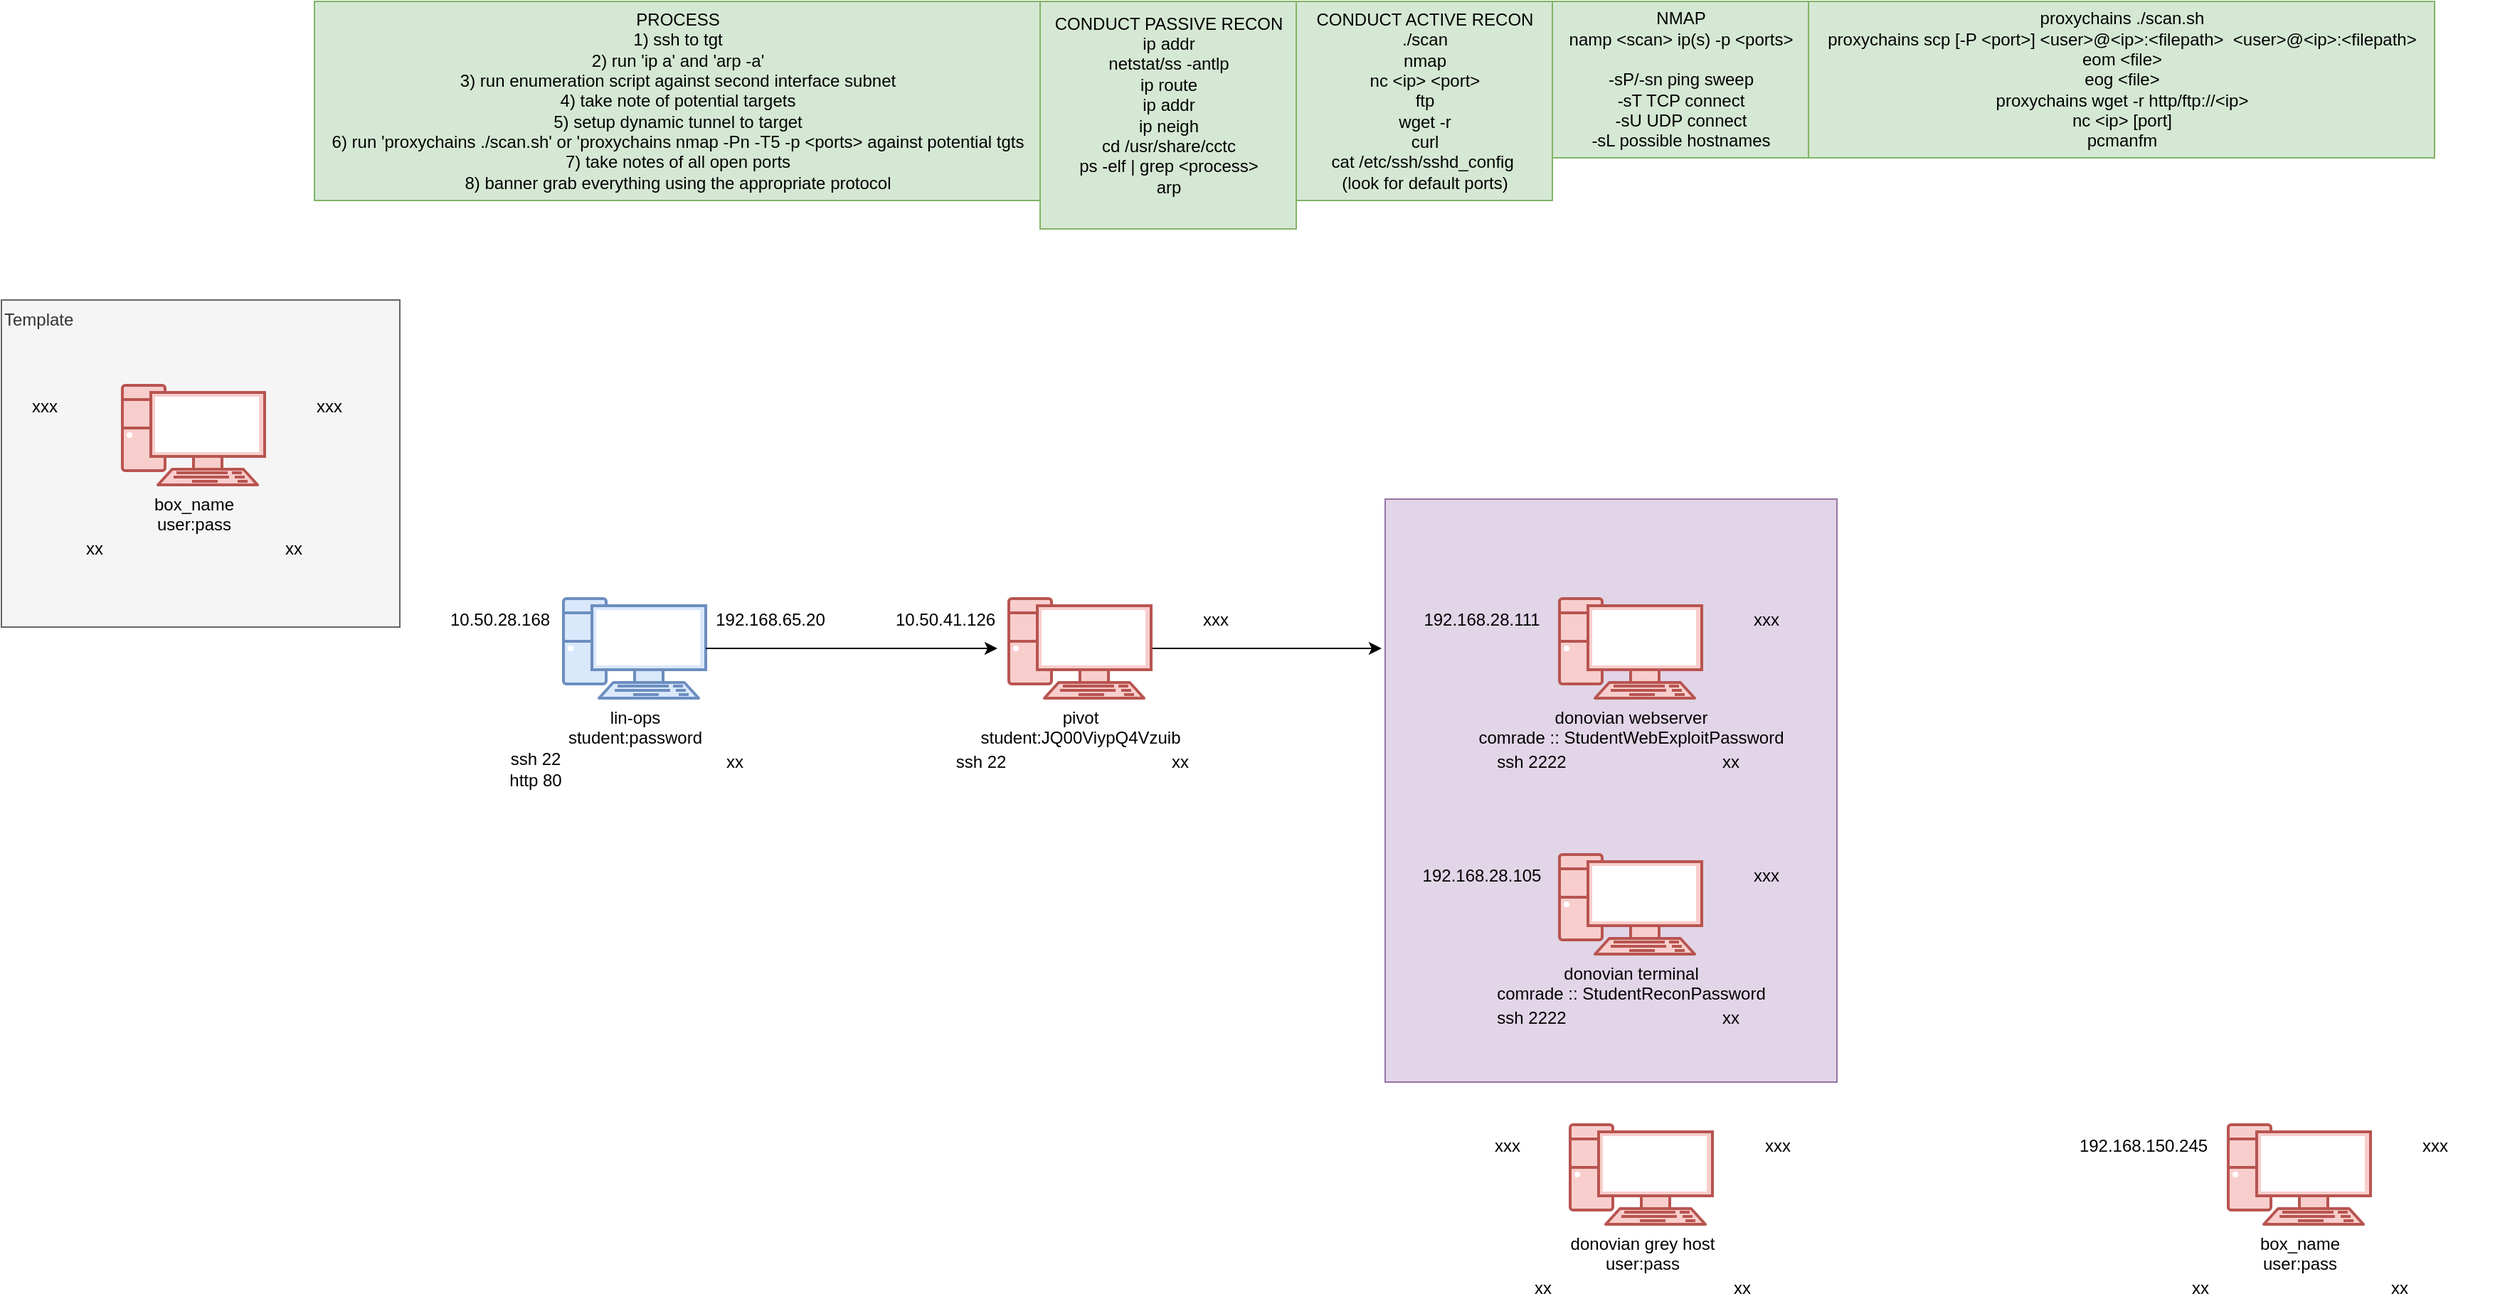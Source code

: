 <mxfile version="24.6.4" type="github">
  <diagram name="Page-1" id="VAzoH1neroOfFK-yLbb0">
    <mxGraphModel dx="2284" dy="1920" grid="1" gridSize="10" guides="1" tooltips="1" connect="1" arrows="1" fold="1" page="1" pageScale="1" pageWidth="850" pageHeight="1100" math="0" shadow="0">
      <root>
        <mxCell id="0" />
        <mxCell id="1" parent="0" />
        <mxCell id="eyd0NGNvjN7dqUFxBNF8-30" value="" style="whiteSpace=wrap;html=1;fillColor=#e1d5e7;strokeColor=#9673a6;" vertex="1" parent="1">
          <mxGeometry x="612.5" y="140" width="317.5" height="410" as="geometry" />
        </mxCell>
        <mxCell id="xVPMfvStoHBgOn6tB0-w-1" value="Template" style="whiteSpace=wrap;html=1;verticalAlign=top;align=left;fillColor=#f5f5f5;fontColor=#333333;strokeColor=#666666;" parent="1" vertex="1">
          <mxGeometry x="-360" width="280" height="230" as="geometry" />
        </mxCell>
        <mxCell id="sldUWmz9j1VIk2YLgOAo-1" value="" style="group" parent="1" vertex="1" connectable="0">
          <mxGeometry x="-310" y="40" width="225" height="150" as="geometry" />
        </mxCell>
        <mxCell id="sldUWmz9j1VIk2YLgOAo-2" value="" style="group" parent="sldUWmz9j1VIk2YLgOAo-1" vertex="1" connectable="0">
          <mxGeometry y="20" width="225" height="130" as="geometry" />
        </mxCell>
        <mxCell id="sldUWmz9j1VIk2YLgOAo-3" value="box_name&lt;div&gt;user:pass&lt;/div&gt;" style="verticalAlign=top;verticalLabelPosition=bottom;labelPosition=center;align=center;html=1;outlineConnect=0;fillColor=#f8cecc;strokeColor=#b85450;gradientDirection=north;strokeWidth=2;shape=mxgraph.networks.pc;" parent="sldUWmz9j1VIk2YLgOAo-2" vertex="1">
          <mxGeometry x="35" width="100" height="70" as="geometry" />
        </mxCell>
        <mxCell id="sldUWmz9j1VIk2YLgOAo-4" value="xx" style="text;html=1;align=center;verticalAlign=middle;resizable=0;points=[];autosize=1;strokeColor=none;fillColor=none;" parent="sldUWmz9j1VIk2YLgOAo-2" vertex="1">
          <mxGeometry x="-5" y="100" width="40" height="30" as="geometry" />
        </mxCell>
        <mxCell id="sldUWmz9j1VIk2YLgOAo-5" value="xxx" style="text;html=1;align=center;verticalAlign=middle;resizable=0;points=[];autosize=1;strokeColor=none;fillColor=none;" parent="sldUWmz9j1VIk2YLgOAo-2" vertex="1">
          <mxGeometry x="160" width="40" height="30" as="geometry" />
        </mxCell>
        <mxCell id="sldUWmz9j1VIk2YLgOAo-20" value="xx" style="text;html=1;align=center;verticalAlign=middle;resizable=0;points=[];autosize=1;strokeColor=none;fillColor=none;" parent="sldUWmz9j1VIk2YLgOAo-2" vertex="1">
          <mxGeometry x="135" y="100" width="40" height="30" as="geometry" />
        </mxCell>
        <mxCell id="sldUWmz9j1VIk2YLgOAo-21" value="" style="group" parent="1" vertex="1" connectable="0">
          <mxGeometry y="190" width="230" height="155" as="geometry" />
        </mxCell>
        <mxCell id="sldUWmz9j1VIk2YLgOAo-22" value="" style="group" parent="sldUWmz9j1VIk2YLgOAo-21" vertex="1" connectable="0">
          <mxGeometry y="20" width="230" height="135" as="geometry" />
        </mxCell>
        <mxCell id="sldUWmz9j1VIk2YLgOAo-23" value="lin-ops&lt;div&gt;student:password&lt;/div&gt;" style="verticalAlign=top;verticalLabelPosition=bottom;labelPosition=center;align=center;html=1;outlineConnect=0;fillColor=#dae8fc;strokeColor=#6c8ebf;gradientDirection=north;strokeWidth=2;shape=mxgraph.networks.pc;" parent="sldUWmz9j1VIk2YLgOAo-22" vertex="1">
          <mxGeometry x="35" width="100" height="70" as="geometry" />
        </mxCell>
        <mxCell id="sldUWmz9j1VIk2YLgOAo-24" value="ssh 22&lt;div&gt;http 80&lt;/div&gt;" style="text;html=1;align=center;verticalAlign=middle;resizable=0;points=[];autosize=1;strokeColor=none;fillColor=none;" parent="sldUWmz9j1VIk2YLgOAo-22" vertex="1">
          <mxGeometry x="-15" y="100" width="60" height="40" as="geometry" />
        </mxCell>
        <mxCell id="sldUWmz9j1VIk2YLgOAo-25" value="192.168.65.20" style="text;html=1;align=center;verticalAlign=middle;resizable=0;points=[];autosize=1;strokeColor=none;fillColor=none;" parent="sldUWmz9j1VIk2YLgOAo-22" vertex="1">
          <mxGeometry x="130" width="100" height="30" as="geometry" />
        </mxCell>
        <mxCell id="sldUWmz9j1VIk2YLgOAo-26" value="10.50.28.168" style="text;html=1;align=center;verticalAlign=middle;resizable=0;points=[];autosize=1;strokeColor=none;fillColor=none;" parent="sldUWmz9j1VIk2YLgOAo-22" vertex="1">
          <mxGeometry x="-55" width="90" height="30" as="geometry" />
        </mxCell>
        <mxCell id="sldUWmz9j1VIk2YLgOAo-27" value="xx" style="text;html=1;align=center;verticalAlign=middle;resizable=0;points=[];autosize=1;strokeColor=none;fillColor=none;" parent="sldUWmz9j1VIk2YLgOAo-22" vertex="1">
          <mxGeometry x="135" y="100" width="40" height="30" as="geometry" />
        </mxCell>
        <mxCell id="sldUWmz9j1VIk2YLgOAo-28" value="" style="group" parent="1" vertex="1" connectable="0">
          <mxGeometry x="313" y="190" width="225" height="150" as="geometry" />
        </mxCell>
        <mxCell id="sldUWmz9j1VIk2YLgOAo-29" value="" style="group" parent="sldUWmz9j1VIk2YLgOAo-28" vertex="1" connectable="0">
          <mxGeometry y="20" width="225" height="130" as="geometry" />
        </mxCell>
        <mxCell id="eyd0NGNvjN7dqUFxBNF8-34" style="edgeStyle=orthogonalEdgeStyle;rounded=0;orthogonalLoop=1;jettySize=auto;html=1;exitX=1;exitY=0.5;exitDx=0;exitDy=0;exitPerimeter=0;" edge="1" parent="sldUWmz9j1VIk2YLgOAo-29" source="sldUWmz9j1VIk2YLgOAo-30">
          <mxGeometry relative="1" as="geometry">
            <mxPoint x="297" y="35" as="targetPoint" />
          </mxGeometry>
        </mxCell>
        <mxCell id="sldUWmz9j1VIk2YLgOAo-30" value="&lt;div&gt;pivot&lt;/div&gt;&lt;div&gt;student:JQ00ViypQ4Vzuib&lt;/div&gt;" style="verticalAlign=top;verticalLabelPosition=bottom;labelPosition=center;align=center;html=1;outlineConnect=0;fillColor=#f8cecc;strokeColor=#b85450;gradientDirection=north;strokeWidth=2;shape=mxgraph.networks.pc;" parent="sldUWmz9j1VIk2YLgOAo-29" vertex="1">
          <mxGeometry x="35" width="100" height="70" as="geometry" />
        </mxCell>
        <mxCell id="sldUWmz9j1VIk2YLgOAo-31" value="ssh 22" style="text;html=1;align=center;verticalAlign=middle;resizable=0;points=[];autosize=1;strokeColor=none;fillColor=none;" parent="sldUWmz9j1VIk2YLgOAo-29" vertex="1">
          <mxGeometry x="-15" y="100" width="60" height="30" as="geometry" />
        </mxCell>
        <mxCell id="sldUWmz9j1VIk2YLgOAo-32" value="xxx" style="text;html=1;align=center;verticalAlign=middle;resizable=0;points=[];autosize=1;strokeColor=none;fillColor=none;" parent="sldUWmz9j1VIk2YLgOAo-29" vertex="1">
          <mxGeometry x="160" width="40" height="30" as="geometry" />
        </mxCell>
        <mxCell id="sldUWmz9j1VIk2YLgOAo-33" value="10.50.41.126" style="text;html=1;align=center;verticalAlign=middle;resizable=0;points=[];autosize=1;strokeColor=none;fillColor=none;" parent="sldUWmz9j1VIk2YLgOAo-29" vertex="1">
          <mxGeometry x="-55" width="90" height="30" as="geometry" />
        </mxCell>
        <mxCell id="sldUWmz9j1VIk2YLgOAo-34" value="xx" style="text;html=1;align=center;verticalAlign=middle;resizable=0;points=[];autosize=1;strokeColor=none;fillColor=none;" parent="sldUWmz9j1VIk2YLgOAo-29" vertex="1">
          <mxGeometry x="135" y="100" width="40" height="30" as="geometry" />
        </mxCell>
        <mxCell id="sldUWmz9j1VIk2YLgOAo-37" style="edgeStyle=orthogonalEdgeStyle;rounded=0;orthogonalLoop=1;jettySize=auto;html=1;exitX=1;exitY=0.5;exitDx=0;exitDy=0;exitPerimeter=0;" parent="1" source="sldUWmz9j1VIk2YLgOAo-23" edge="1">
          <mxGeometry relative="1" as="geometry">
            <mxPoint x="340" y="245" as="targetPoint" />
          </mxGeometry>
        </mxCell>
        <mxCell id="scS4vU-XQMT1hmCbZy8Z-1" value="CONDUCT PASSIVE RECON&lt;div&gt;ip addr&lt;/div&gt;&lt;div&gt;netstat/ss -antlp&lt;/div&gt;&lt;div&gt;ip route&lt;/div&gt;&lt;div&gt;ip addr&lt;/div&gt;&lt;div&gt;ip neigh&lt;/div&gt;&lt;div&gt;cd /usr/share/cctc&lt;/div&gt;&lt;div&gt;ps -elf | grep &amp;lt;process&amp;gt;&lt;/div&gt;&lt;div&gt;arp&lt;/div&gt;&lt;div&gt;&lt;br&gt;&lt;/div&gt;" style="text;html=1;align=center;verticalAlign=middle;resizable=0;points=[];autosize=1;strokeColor=#82b366;fillColor=#d5e8d4;" parent="1" vertex="1">
          <mxGeometry x="370" y="-210" width="180" height="160" as="geometry" />
        </mxCell>
        <mxCell id="scS4vU-XQMT1hmCbZy8Z-2" value="&lt;div&gt;CONDUCT ACTIVE RECON&lt;/div&gt;&lt;div&gt;./scan&lt;/div&gt;&lt;div&gt;nmap&lt;/div&gt;&lt;div&gt;nc &amp;lt;ip&amp;gt; &amp;lt;port&amp;gt;&lt;/div&gt;&lt;div&gt;ftp&lt;/div&gt;&lt;div&gt;wget -r&lt;/div&gt;&lt;div&gt;curl&lt;/div&gt;&lt;div&gt;cat /etc/ssh/sshd_config&amp;nbsp;&lt;/div&gt;&lt;div&gt;(look for default ports)&lt;/div&gt;" style="text;html=1;align=center;verticalAlign=middle;resizable=0;points=[];autosize=1;strokeColor=#82b366;fillColor=#d5e8d4;" parent="1" vertex="1">
          <mxGeometry x="550" y="-210" width="180" height="140" as="geometry" />
        </mxCell>
        <mxCell id="scS4vU-XQMT1hmCbZy8Z-3" value="proxychains ./scan.sh&lt;div&gt;proxychains scp [-P &amp;lt;port&amp;gt;] &amp;lt;user&amp;gt;@&amp;lt;ip&amp;gt;:&amp;lt;filepath&amp;gt;&amp;nbsp; &amp;lt;user&amp;gt;@&amp;lt;ip&amp;gt;:&amp;lt;filepath&amp;gt;&lt;/div&gt;&lt;div&gt;eom &amp;lt;file&amp;gt;&lt;/div&gt;&lt;div&gt;eog &amp;lt;file&amp;gt;&lt;/div&gt;&lt;div&gt;proxychains wget -r http/ftp://&amp;lt;ip&amp;gt;&lt;/div&gt;&lt;div&gt;nc &amp;lt;ip&amp;gt; [port]&lt;/div&gt;&lt;div&gt;pcmanfm&lt;/div&gt;" style="text;html=1;align=center;verticalAlign=middle;resizable=0;points=[];autosize=1;strokeColor=#82b366;fillColor=#d5e8d4;" parent="1" vertex="1">
          <mxGeometry x="910" y="-210" width="440" height="110" as="geometry" />
        </mxCell>
        <mxCell id="scS4vU-XQMT1hmCbZy8Z-4" value="&lt;div&gt;NMAP&lt;/div&gt;&lt;div&gt;namp &amp;lt;scan&amp;gt; ip(s) -p &amp;lt;ports&amp;gt;&lt;/div&gt;&lt;div&gt;&lt;br&gt;&lt;/div&gt;&lt;div&gt;&lt;span style=&quot;background-color: initial;&quot;&gt;-sP/-sn ping sweep&lt;/span&gt;&lt;br&gt;&lt;/div&gt;&lt;div&gt;-sT TCP connect&lt;/div&gt;&lt;div&gt;-sU UDP connect&lt;/div&gt;&lt;div&gt;-sL possible hostnames&lt;br&gt;&lt;/div&gt;" style="text;html=1;align=center;verticalAlign=middle;resizable=0;points=[];autosize=1;strokeColor=#82b366;fillColor=#d5e8d4;" parent="1" vertex="1">
          <mxGeometry x="730" y="-210" width="180" height="110" as="geometry" />
        </mxCell>
        <mxCell id="scS4vU-XQMT1hmCbZy8Z-5" value="&lt;div&gt;PROCESS&lt;/div&gt;&lt;div&gt;1) ssh to tgt&lt;/div&gt;&lt;div&gt;2) run &#39;ip a&#39; and &#39;arp -a&#39;&lt;/div&gt;&lt;div&gt;3) run enumeration script against second interface subnet&lt;/div&gt;&lt;div&gt;4) take note of potential targets&lt;/div&gt;&lt;div&gt;5) setup dynamic tunnel to target&lt;/div&gt;&lt;div&gt;6) run &#39;proxychains ./scan.sh&#39; or &#39;proxychains nmap -Pn -T5 -p &amp;lt;ports&amp;gt; against potential tgts&lt;/div&gt;&lt;div&gt;7) take notes of all open ports&lt;/div&gt;&lt;div&gt;8) banner grab everything using the appropriate protocol&lt;/div&gt;" style="text;html=1;align=center;verticalAlign=middle;resizable=0;points=[];autosize=1;strokeColor=#82b366;fillColor=#d5e8d4;" parent="1" vertex="1">
          <mxGeometry x="-140" y="-210" width="510" height="140" as="geometry" />
        </mxCell>
        <mxCell id="eyd0NGNvjN7dqUFxBNF8-15" value="" style="group" vertex="1" connectable="0" parent="1">
          <mxGeometry x="707.5" y="560" width="225" height="150" as="geometry" />
        </mxCell>
        <mxCell id="eyd0NGNvjN7dqUFxBNF8-16" value="" style="group" vertex="1" connectable="0" parent="eyd0NGNvjN7dqUFxBNF8-15">
          <mxGeometry y="20" width="225" height="130" as="geometry" />
        </mxCell>
        <mxCell id="eyd0NGNvjN7dqUFxBNF8-17" value="&lt;div&gt;donovian grey host&lt;/div&gt;&lt;div&gt;user:pass&lt;/div&gt;" style="verticalAlign=top;verticalLabelPosition=bottom;labelPosition=center;align=center;html=1;outlineConnect=0;fillColor=#f8cecc;strokeColor=#b85450;gradientDirection=north;strokeWidth=2;shape=mxgraph.networks.pc;" vertex="1" parent="eyd0NGNvjN7dqUFxBNF8-16">
          <mxGeometry x="35" width="100" height="70" as="geometry" />
        </mxCell>
        <mxCell id="eyd0NGNvjN7dqUFxBNF8-18" value="xx" style="text;html=1;align=center;verticalAlign=middle;resizable=0;points=[];autosize=1;strokeColor=none;fillColor=none;" vertex="1" parent="eyd0NGNvjN7dqUFxBNF8-16">
          <mxGeometry x="-5" y="100" width="40" height="30" as="geometry" />
        </mxCell>
        <mxCell id="eyd0NGNvjN7dqUFxBNF8-19" value="xxx" style="text;html=1;align=center;verticalAlign=middle;resizable=0;points=[];autosize=1;strokeColor=none;fillColor=none;" vertex="1" parent="eyd0NGNvjN7dqUFxBNF8-16">
          <mxGeometry x="160" width="40" height="30" as="geometry" />
        </mxCell>
        <mxCell id="eyd0NGNvjN7dqUFxBNF8-20" value="xxx" style="text;html=1;align=center;verticalAlign=middle;resizable=0;points=[];autosize=1;strokeColor=none;fillColor=none;" vertex="1" parent="eyd0NGNvjN7dqUFxBNF8-16">
          <mxGeometry x="-30" width="40" height="30" as="geometry" />
        </mxCell>
        <mxCell id="eyd0NGNvjN7dqUFxBNF8-21" value="xx" style="text;html=1;align=center;verticalAlign=middle;resizable=0;points=[];autosize=1;strokeColor=none;fillColor=none;" vertex="1" parent="eyd0NGNvjN7dqUFxBNF8-16">
          <mxGeometry x="135" y="100" width="40" height="30" as="geometry" />
        </mxCell>
        <mxCell id="sldUWmz9j1VIk2YLgOAo-6" value="xxx" style="text;html=1;align=center;verticalAlign=middle;resizable=0;points=[];autosize=1;strokeColor=none;fillColor=none;" parent="1" vertex="1">
          <mxGeometry x="-350" y="60" width="40" height="30" as="geometry" />
        </mxCell>
        <mxCell id="eyd0NGNvjN7dqUFxBNF8-31" value="" style="group" vertex="1" connectable="0" parent="1">
          <mxGeometry x="1090" y="560" width="305" height="150" as="geometry" />
        </mxCell>
        <mxCell id="eyd0NGNvjN7dqUFxBNF8-22" value="" style="group" vertex="1" connectable="0" parent="eyd0NGNvjN7dqUFxBNF8-31">
          <mxGeometry x="80" width="225" height="150" as="geometry" />
        </mxCell>
        <mxCell id="eyd0NGNvjN7dqUFxBNF8-23" value="" style="group" vertex="1" connectable="0" parent="eyd0NGNvjN7dqUFxBNF8-22">
          <mxGeometry y="20" width="225" height="130" as="geometry" />
        </mxCell>
        <mxCell id="eyd0NGNvjN7dqUFxBNF8-24" value="box_name&lt;div&gt;user:pass&lt;/div&gt;" style="verticalAlign=top;verticalLabelPosition=bottom;labelPosition=center;align=center;html=1;outlineConnect=0;fillColor=#f8cecc;strokeColor=#b85450;gradientDirection=north;strokeWidth=2;shape=mxgraph.networks.pc;" vertex="1" parent="eyd0NGNvjN7dqUFxBNF8-23">
          <mxGeometry x="35" width="100" height="70" as="geometry" />
        </mxCell>
        <mxCell id="eyd0NGNvjN7dqUFxBNF8-25" value="xx" style="text;html=1;align=center;verticalAlign=middle;resizable=0;points=[];autosize=1;strokeColor=none;fillColor=none;" vertex="1" parent="eyd0NGNvjN7dqUFxBNF8-23">
          <mxGeometry x="-5" y="100" width="40" height="30" as="geometry" />
        </mxCell>
        <mxCell id="eyd0NGNvjN7dqUFxBNF8-26" value="xxx" style="text;html=1;align=center;verticalAlign=middle;resizable=0;points=[];autosize=1;strokeColor=none;fillColor=none;" vertex="1" parent="eyd0NGNvjN7dqUFxBNF8-23">
          <mxGeometry x="160" width="40" height="30" as="geometry" />
        </mxCell>
        <mxCell id="eyd0NGNvjN7dqUFxBNF8-28" value="xx" style="text;html=1;align=center;verticalAlign=middle;resizable=0;points=[];autosize=1;strokeColor=none;fillColor=none;" vertex="1" parent="eyd0NGNvjN7dqUFxBNF8-23">
          <mxGeometry x="135" y="100" width="40" height="30" as="geometry" />
        </mxCell>
        <mxCell id="eyd0NGNvjN7dqUFxBNF8-27" value="192.168.150.245" style="text;html=1;align=center;verticalAlign=middle;resizable=0;points=[];autosize=1;strokeColor=none;fillColor=none;" vertex="1" parent="eyd0NGNvjN7dqUFxBNF8-31">
          <mxGeometry y="20" width="110" height="30" as="geometry" />
        </mxCell>
        <mxCell id="eyd0NGNvjN7dqUFxBNF8-32" value="" style="group" vertex="1" connectable="0" parent="1">
          <mxGeometry x="625" y="370" width="300" height="150" as="geometry" />
        </mxCell>
        <mxCell id="eyd0NGNvjN7dqUFxBNF8-8" value="" style="group" vertex="1" connectable="0" parent="eyd0NGNvjN7dqUFxBNF8-32">
          <mxGeometry x="75" width="225" height="150" as="geometry" />
        </mxCell>
        <mxCell id="eyd0NGNvjN7dqUFxBNF8-9" value="" style="group" vertex="1" connectable="0" parent="eyd0NGNvjN7dqUFxBNF8-8">
          <mxGeometry y="20" width="225" height="130" as="geometry" />
        </mxCell>
        <mxCell id="eyd0NGNvjN7dqUFxBNF8-10" value="&lt;span style=&quot;background-color: initial;&quot;&gt;donovian terminal&lt;/span&gt;&lt;div&gt;comrade :: StudentReconPassword&lt;br&gt;&lt;/div&gt;" style="verticalAlign=top;verticalLabelPosition=bottom;labelPosition=center;align=center;html=1;outlineConnect=0;fillColor=#f8cecc;strokeColor=#b85450;gradientDirection=north;strokeWidth=2;shape=mxgraph.networks.pc;" vertex="1" parent="eyd0NGNvjN7dqUFxBNF8-9">
          <mxGeometry x="35" width="100" height="70" as="geometry" />
        </mxCell>
        <mxCell id="eyd0NGNvjN7dqUFxBNF8-11" value="ssh 2222" style="text;html=1;align=center;verticalAlign=middle;resizable=0;points=[];autosize=1;strokeColor=none;fillColor=none;" vertex="1" parent="eyd0NGNvjN7dqUFxBNF8-9">
          <mxGeometry x="-20" y="100" width="70" height="30" as="geometry" />
        </mxCell>
        <mxCell id="eyd0NGNvjN7dqUFxBNF8-12" value="xxx" style="text;html=1;align=center;verticalAlign=middle;resizable=0;points=[];autosize=1;strokeColor=none;fillColor=none;" vertex="1" parent="eyd0NGNvjN7dqUFxBNF8-9">
          <mxGeometry x="160" width="40" height="30" as="geometry" />
        </mxCell>
        <mxCell id="eyd0NGNvjN7dqUFxBNF8-14" value="xx" style="text;html=1;align=center;verticalAlign=middle;resizable=0;points=[];autosize=1;strokeColor=none;fillColor=none;" vertex="1" parent="eyd0NGNvjN7dqUFxBNF8-9">
          <mxGeometry x="135" y="100" width="40" height="30" as="geometry" />
        </mxCell>
        <mxCell id="eyd0NGNvjN7dqUFxBNF8-13" value="192.168.28.105" style="text;html=1;align=center;verticalAlign=middle;resizable=0;points=[];autosize=1;strokeColor=none;fillColor=none;" vertex="1" parent="eyd0NGNvjN7dqUFxBNF8-32">
          <mxGeometry y="20" width="110" height="30" as="geometry" />
        </mxCell>
        <mxCell id="eyd0NGNvjN7dqUFxBNF8-33" value="" style="group" vertex="1" connectable="0" parent="1">
          <mxGeometry x="625" y="190" width="300" height="150" as="geometry" />
        </mxCell>
        <mxCell id="eyd0NGNvjN7dqUFxBNF8-1" value="" style="group" vertex="1" connectable="0" parent="eyd0NGNvjN7dqUFxBNF8-33">
          <mxGeometry x="75" width="225" height="150" as="geometry" />
        </mxCell>
        <mxCell id="eyd0NGNvjN7dqUFxBNF8-2" value="" style="group" vertex="1" connectable="0" parent="eyd0NGNvjN7dqUFxBNF8-1">
          <mxGeometry y="20" width="225" height="130" as="geometry" />
        </mxCell>
        <mxCell id="eyd0NGNvjN7dqUFxBNF8-3" value="donovian webserver&lt;div&gt;comrade :: StudentWebExploitPassword&lt;/div&gt;" style="verticalAlign=top;verticalLabelPosition=bottom;labelPosition=center;align=center;html=1;outlineConnect=0;fillColor=#f8cecc;strokeColor=#b85450;gradientDirection=north;strokeWidth=2;shape=mxgraph.networks.pc;" vertex="1" parent="eyd0NGNvjN7dqUFxBNF8-2">
          <mxGeometry x="35" width="100" height="70" as="geometry" />
        </mxCell>
        <mxCell id="eyd0NGNvjN7dqUFxBNF8-4" value="ssh 2222" style="text;html=1;align=center;verticalAlign=middle;resizable=0;points=[];autosize=1;strokeColor=none;fillColor=none;" vertex="1" parent="eyd0NGNvjN7dqUFxBNF8-2">
          <mxGeometry x="-20" y="100" width="70" height="30" as="geometry" />
        </mxCell>
        <mxCell id="eyd0NGNvjN7dqUFxBNF8-5" value="xxx" style="text;html=1;align=center;verticalAlign=middle;resizable=0;points=[];autosize=1;strokeColor=none;fillColor=none;" vertex="1" parent="eyd0NGNvjN7dqUFxBNF8-2">
          <mxGeometry x="160" width="40" height="30" as="geometry" />
        </mxCell>
        <mxCell id="eyd0NGNvjN7dqUFxBNF8-7" value="xx" style="text;html=1;align=center;verticalAlign=middle;resizable=0;points=[];autosize=1;strokeColor=none;fillColor=none;" vertex="1" parent="eyd0NGNvjN7dqUFxBNF8-2">
          <mxGeometry x="135" y="100" width="40" height="30" as="geometry" />
        </mxCell>
        <mxCell id="eyd0NGNvjN7dqUFxBNF8-6" value="192.168.28.111" style="text;html=1;align=center;verticalAlign=middle;resizable=0;points=[];autosize=1;strokeColor=none;fillColor=none;" vertex="1" parent="eyd0NGNvjN7dqUFxBNF8-33">
          <mxGeometry y="20" width="110" height="30" as="geometry" />
        </mxCell>
      </root>
    </mxGraphModel>
  </diagram>
</mxfile>
